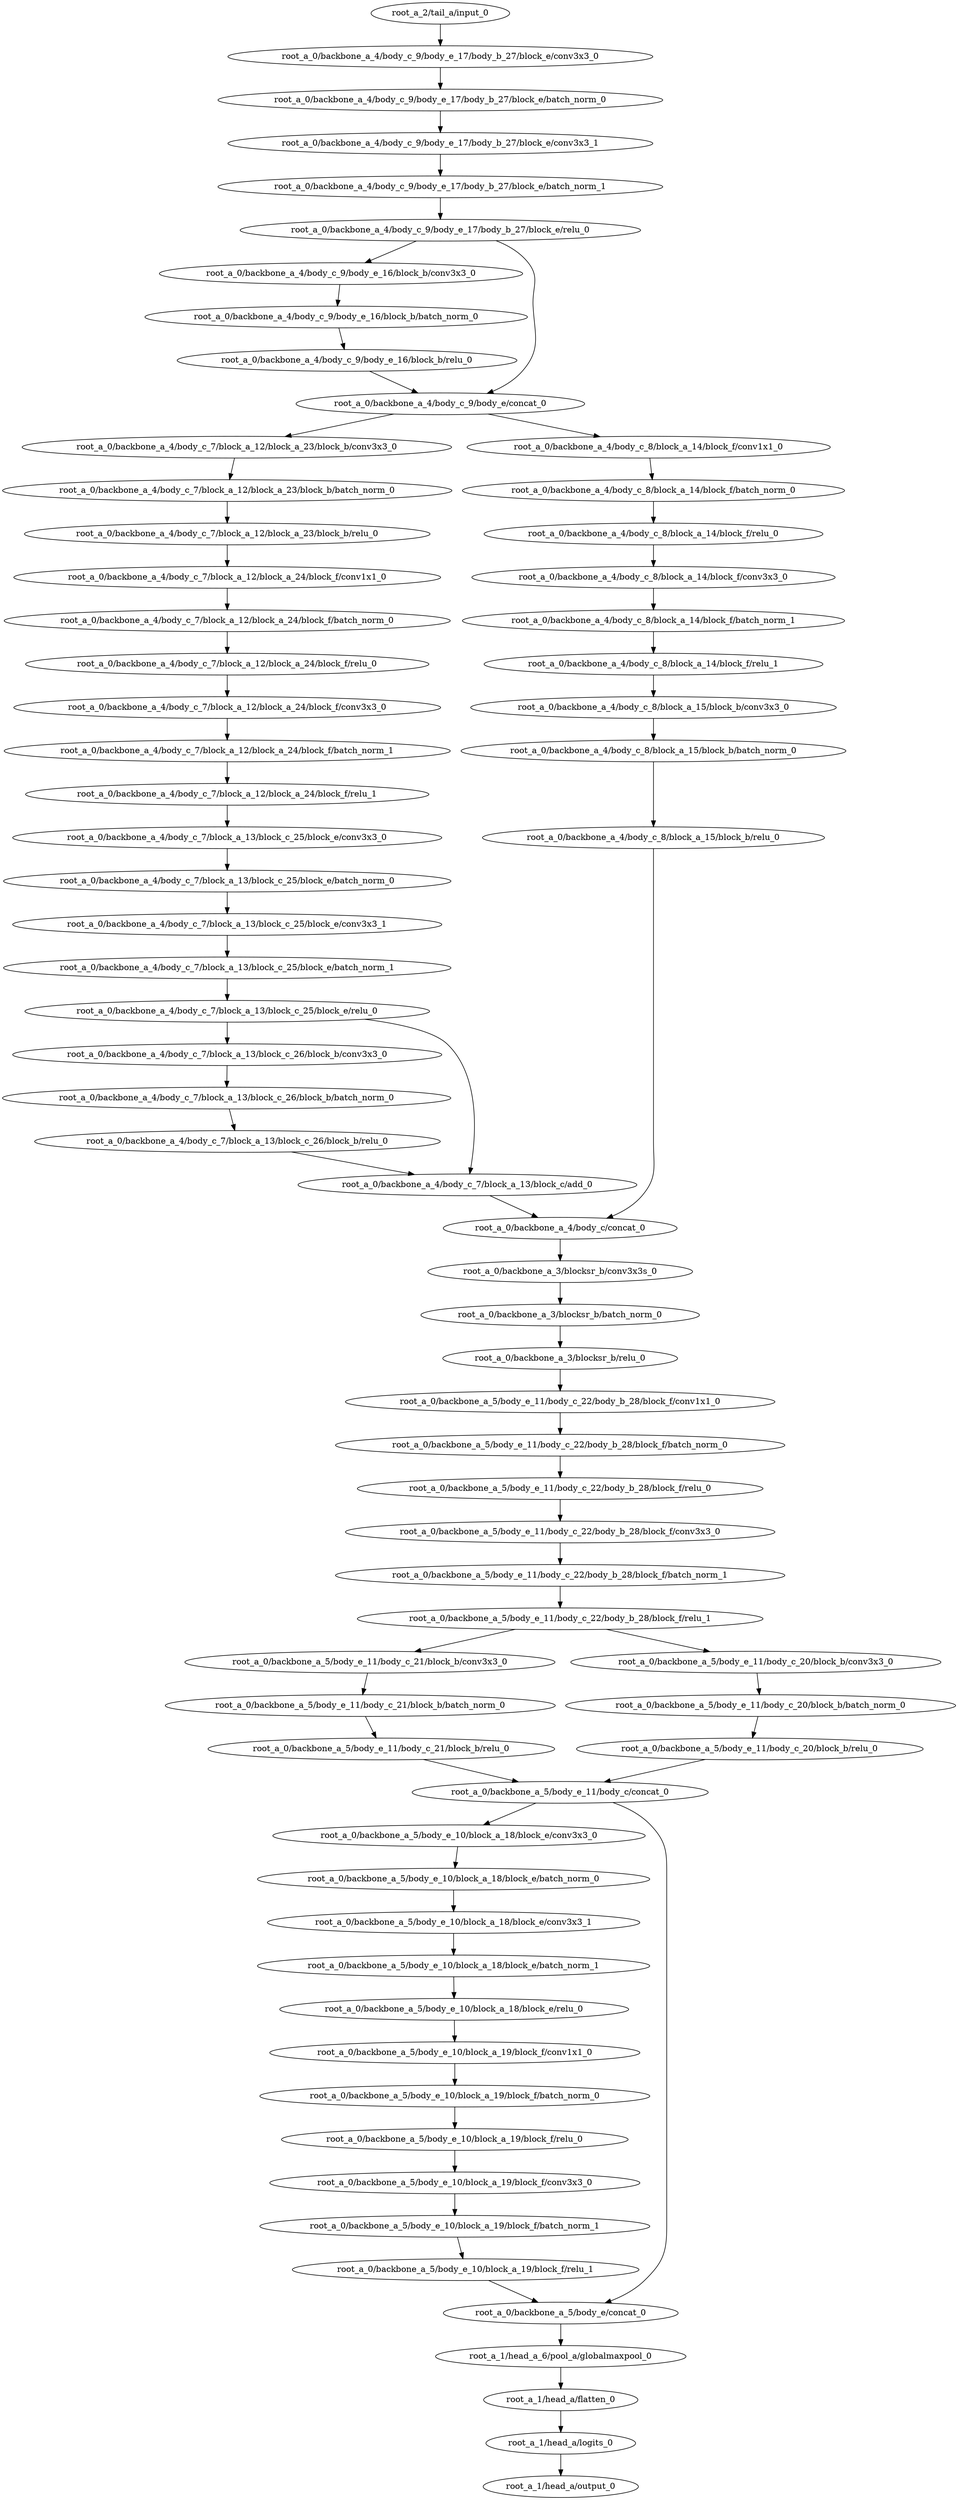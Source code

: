 digraph root_a {
	"root_a_2/tail_a/input_0"
	"root_a_0/backbone_a_4/body_c_9/body_e_17/body_b_27/block_e/conv3x3_0"
	"root_a_0/backbone_a_4/body_c_9/body_e_17/body_b_27/block_e/batch_norm_0"
	"root_a_0/backbone_a_4/body_c_9/body_e_17/body_b_27/block_e/conv3x3_1"
	"root_a_0/backbone_a_4/body_c_9/body_e_17/body_b_27/block_e/batch_norm_1"
	"root_a_0/backbone_a_4/body_c_9/body_e_17/body_b_27/block_e/relu_0"
	"root_a_0/backbone_a_4/body_c_9/body_e_16/block_b/conv3x3_0"
	"root_a_0/backbone_a_4/body_c_9/body_e_16/block_b/batch_norm_0"
	"root_a_0/backbone_a_4/body_c_9/body_e_16/block_b/relu_0"
	"root_a_0/backbone_a_4/body_c_9/body_e/concat_0"
	"root_a_0/backbone_a_4/body_c_7/block_a_12/block_a_23/block_b/conv3x3_0"
	"root_a_0/backbone_a_4/body_c_7/block_a_12/block_a_23/block_b/batch_norm_0"
	"root_a_0/backbone_a_4/body_c_7/block_a_12/block_a_23/block_b/relu_0"
	"root_a_0/backbone_a_4/body_c_7/block_a_12/block_a_24/block_f/conv1x1_0"
	"root_a_0/backbone_a_4/body_c_7/block_a_12/block_a_24/block_f/batch_norm_0"
	"root_a_0/backbone_a_4/body_c_7/block_a_12/block_a_24/block_f/relu_0"
	"root_a_0/backbone_a_4/body_c_7/block_a_12/block_a_24/block_f/conv3x3_0"
	"root_a_0/backbone_a_4/body_c_7/block_a_12/block_a_24/block_f/batch_norm_1"
	"root_a_0/backbone_a_4/body_c_7/block_a_12/block_a_24/block_f/relu_1"
	"root_a_0/backbone_a_4/body_c_7/block_a_13/block_c_25/block_e/conv3x3_0"
	"root_a_0/backbone_a_4/body_c_7/block_a_13/block_c_25/block_e/batch_norm_0"
	"root_a_0/backbone_a_4/body_c_7/block_a_13/block_c_25/block_e/conv3x3_1"
	"root_a_0/backbone_a_4/body_c_7/block_a_13/block_c_25/block_e/batch_norm_1"
	"root_a_0/backbone_a_4/body_c_7/block_a_13/block_c_25/block_e/relu_0"
	"root_a_0/backbone_a_4/body_c_7/block_a_13/block_c_26/block_b/conv3x3_0"
	"root_a_0/backbone_a_4/body_c_7/block_a_13/block_c_26/block_b/batch_norm_0"
	"root_a_0/backbone_a_4/body_c_7/block_a_13/block_c_26/block_b/relu_0"
	"root_a_0/backbone_a_4/body_c_7/block_a_13/block_c/add_0"
	"root_a_0/backbone_a_4/body_c_8/block_a_14/block_f/conv1x1_0"
	"root_a_0/backbone_a_4/body_c_8/block_a_14/block_f/batch_norm_0"
	"root_a_0/backbone_a_4/body_c_8/block_a_14/block_f/relu_0"
	"root_a_0/backbone_a_4/body_c_8/block_a_14/block_f/conv3x3_0"
	"root_a_0/backbone_a_4/body_c_8/block_a_14/block_f/batch_norm_1"
	"root_a_0/backbone_a_4/body_c_8/block_a_14/block_f/relu_1"
	"root_a_0/backbone_a_4/body_c_8/block_a_15/block_b/conv3x3_0"
	"root_a_0/backbone_a_4/body_c_8/block_a_15/block_b/batch_norm_0"
	"root_a_0/backbone_a_4/body_c_8/block_a_15/block_b/relu_0"
	"root_a_0/backbone_a_4/body_c/concat_0"
	"root_a_0/backbone_a_3/blocksr_b/conv3x3s_0"
	"root_a_0/backbone_a_3/blocksr_b/batch_norm_0"
	"root_a_0/backbone_a_3/blocksr_b/relu_0"
	"root_a_0/backbone_a_5/body_e_11/body_c_22/body_b_28/block_f/conv1x1_0"
	"root_a_0/backbone_a_5/body_e_11/body_c_22/body_b_28/block_f/batch_norm_0"
	"root_a_0/backbone_a_5/body_e_11/body_c_22/body_b_28/block_f/relu_0"
	"root_a_0/backbone_a_5/body_e_11/body_c_22/body_b_28/block_f/conv3x3_0"
	"root_a_0/backbone_a_5/body_e_11/body_c_22/body_b_28/block_f/batch_norm_1"
	"root_a_0/backbone_a_5/body_e_11/body_c_22/body_b_28/block_f/relu_1"
	"root_a_0/backbone_a_5/body_e_11/body_c_21/block_b/conv3x3_0"
	"root_a_0/backbone_a_5/body_e_11/body_c_21/block_b/batch_norm_0"
	"root_a_0/backbone_a_5/body_e_11/body_c_21/block_b/relu_0"
	"root_a_0/backbone_a_5/body_e_11/body_c_20/block_b/conv3x3_0"
	"root_a_0/backbone_a_5/body_e_11/body_c_20/block_b/batch_norm_0"
	"root_a_0/backbone_a_5/body_e_11/body_c_20/block_b/relu_0"
	"root_a_0/backbone_a_5/body_e_11/body_c/concat_0"
	"root_a_0/backbone_a_5/body_e_10/block_a_18/block_e/conv3x3_0"
	"root_a_0/backbone_a_5/body_e_10/block_a_18/block_e/batch_norm_0"
	"root_a_0/backbone_a_5/body_e_10/block_a_18/block_e/conv3x3_1"
	"root_a_0/backbone_a_5/body_e_10/block_a_18/block_e/batch_norm_1"
	"root_a_0/backbone_a_5/body_e_10/block_a_18/block_e/relu_0"
	"root_a_0/backbone_a_5/body_e_10/block_a_19/block_f/conv1x1_0"
	"root_a_0/backbone_a_5/body_e_10/block_a_19/block_f/batch_norm_0"
	"root_a_0/backbone_a_5/body_e_10/block_a_19/block_f/relu_0"
	"root_a_0/backbone_a_5/body_e_10/block_a_19/block_f/conv3x3_0"
	"root_a_0/backbone_a_5/body_e_10/block_a_19/block_f/batch_norm_1"
	"root_a_0/backbone_a_5/body_e_10/block_a_19/block_f/relu_1"
	"root_a_0/backbone_a_5/body_e/concat_0"
	"root_a_1/head_a_6/pool_a/globalmaxpool_0"
	"root_a_1/head_a/flatten_0"
	"root_a_1/head_a/logits_0"
	"root_a_1/head_a/output_0"

	"root_a_2/tail_a/input_0" -> "root_a_0/backbone_a_4/body_c_9/body_e_17/body_b_27/block_e/conv3x3_0"
	"root_a_0/backbone_a_4/body_c_9/body_e_17/body_b_27/block_e/conv3x3_0" -> "root_a_0/backbone_a_4/body_c_9/body_e_17/body_b_27/block_e/batch_norm_0"
	"root_a_0/backbone_a_4/body_c_9/body_e_17/body_b_27/block_e/batch_norm_0" -> "root_a_0/backbone_a_4/body_c_9/body_e_17/body_b_27/block_e/conv3x3_1"
	"root_a_0/backbone_a_4/body_c_9/body_e_17/body_b_27/block_e/conv3x3_1" -> "root_a_0/backbone_a_4/body_c_9/body_e_17/body_b_27/block_e/batch_norm_1"
	"root_a_0/backbone_a_4/body_c_9/body_e_17/body_b_27/block_e/batch_norm_1" -> "root_a_0/backbone_a_4/body_c_9/body_e_17/body_b_27/block_e/relu_0"
	"root_a_0/backbone_a_4/body_c_9/body_e_17/body_b_27/block_e/relu_0" -> "root_a_0/backbone_a_4/body_c_9/body_e_16/block_b/conv3x3_0"
	"root_a_0/backbone_a_4/body_c_9/body_e_16/block_b/conv3x3_0" -> "root_a_0/backbone_a_4/body_c_9/body_e_16/block_b/batch_norm_0"
	"root_a_0/backbone_a_4/body_c_9/body_e_16/block_b/batch_norm_0" -> "root_a_0/backbone_a_4/body_c_9/body_e_16/block_b/relu_0"
	"root_a_0/backbone_a_4/body_c_9/body_e_16/block_b/relu_0" -> "root_a_0/backbone_a_4/body_c_9/body_e/concat_0"
	"root_a_0/backbone_a_4/body_c_9/body_e_17/body_b_27/block_e/relu_0" -> "root_a_0/backbone_a_4/body_c_9/body_e/concat_0"
	"root_a_0/backbone_a_4/body_c_9/body_e/concat_0" -> "root_a_0/backbone_a_4/body_c_7/block_a_12/block_a_23/block_b/conv3x3_0"
	"root_a_0/backbone_a_4/body_c_7/block_a_12/block_a_23/block_b/conv3x3_0" -> "root_a_0/backbone_a_4/body_c_7/block_a_12/block_a_23/block_b/batch_norm_0"
	"root_a_0/backbone_a_4/body_c_7/block_a_12/block_a_23/block_b/batch_norm_0" -> "root_a_0/backbone_a_4/body_c_7/block_a_12/block_a_23/block_b/relu_0"
	"root_a_0/backbone_a_4/body_c_7/block_a_12/block_a_23/block_b/relu_0" -> "root_a_0/backbone_a_4/body_c_7/block_a_12/block_a_24/block_f/conv1x1_0"
	"root_a_0/backbone_a_4/body_c_7/block_a_12/block_a_24/block_f/conv1x1_0" -> "root_a_0/backbone_a_4/body_c_7/block_a_12/block_a_24/block_f/batch_norm_0"
	"root_a_0/backbone_a_4/body_c_7/block_a_12/block_a_24/block_f/batch_norm_0" -> "root_a_0/backbone_a_4/body_c_7/block_a_12/block_a_24/block_f/relu_0"
	"root_a_0/backbone_a_4/body_c_7/block_a_12/block_a_24/block_f/relu_0" -> "root_a_0/backbone_a_4/body_c_7/block_a_12/block_a_24/block_f/conv3x3_0"
	"root_a_0/backbone_a_4/body_c_7/block_a_12/block_a_24/block_f/conv3x3_0" -> "root_a_0/backbone_a_4/body_c_7/block_a_12/block_a_24/block_f/batch_norm_1"
	"root_a_0/backbone_a_4/body_c_7/block_a_12/block_a_24/block_f/batch_norm_1" -> "root_a_0/backbone_a_4/body_c_7/block_a_12/block_a_24/block_f/relu_1"
	"root_a_0/backbone_a_4/body_c_7/block_a_12/block_a_24/block_f/relu_1" -> "root_a_0/backbone_a_4/body_c_7/block_a_13/block_c_25/block_e/conv3x3_0"
	"root_a_0/backbone_a_4/body_c_7/block_a_13/block_c_25/block_e/conv3x3_0" -> "root_a_0/backbone_a_4/body_c_7/block_a_13/block_c_25/block_e/batch_norm_0"
	"root_a_0/backbone_a_4/body_c_7/block_a_13/block_c_25/block_e/batch_norm_0" -> "root_a_0/backbone_a_4/body_c_7/block_a_13/block_c_25/block_e/conv3x3_1"
	"root_a_0/backbone_a_4/body_c_7/block_a_13/block_c_25/block_e/conv3x3_1" -> "root_a_0/backbone_a_4/body_c_7/block_a_13/block_c_25/block_e/batch_norm_1"
	"root_a_0/backbone_a_4/body_c_7/block_a_13/block_c_25/block_e/batch_norm_1" -> "root_a_0/backbone_a_4/body_c_7/block_a_13/block_c_25/block_e/relu_0"
	"root_a_0/backbone_a_4/body_c_7/block_a_13/block_c_25/block_e/relu_0" -> "root_a_0/backbone_a_4/body_c_7/block_a_13/block_c_26/block_b/conv3x3_0"
	"root_a_0/backbone_a_4/body_c_7/block_a_13/block_c_26/block_b/conv3x3_0" -> "root_a_0/backbone_a_4/body_c_7/block_a_13/block_c_26/block_b/batch_norm_0"
	"root_a_0/backbone_a_4/body_c_7/block_a_13/block_c_26/block_b/batch_norm_0" -> "root_a_0/backbone_a_4/body_c_7/block_a_13/block_c_26/block_b/relu_0"
	"root_a_0/backbone_a_4/body_c_7/block_a_13/block_c_26/block_b/relu_0" -> "root_a_0/backbone_a_4/body_c_7/block_a_13/block_c/add_0"
	"root_a_0/backbone_a_4/body_c_7/block_a_13/block_c_25/block_e/relu_0" -> "root_a_0/backbone_a_4/body_c_7/block_a_13/block_c/add_0"
	"root_a_0/backbone_a_4/body_c_9/body_e/concat_0" -> "root_a_0/backbone_a_4/body_c_8/block_a_14/block_f/conv1x1_0"
	"root_a_0/backbone_a_4/body_c_8/block_a_14/block_f/conv1x1_0" -> "root_a_0/backbone_a_4/body_c_8/block_a_14/block_f/batch_norm_0"
	"root_a_0/backbone_a_4/body_c_8/block_a_14/block_f/batch_norm_0" -> "root_a_0/backbone_a_4/body_c_8/block_a_14/block_f/relu_0"
	"root_a_0/backbone_a_4/body_c_8/block_a_14/block_f/relu_0" -> "root_a_0/backbone_a_4/body_c_8/block_a_14/block_f/conv3x3_0"
	"root_a_0/backbone_a_4/body_c_8/block_a_14/block_f/conv3x3_0" -> "root_a_0/backbone_a_4/body_c_8/block_a_14/block_f/batch_norm_1"
	"root_a_0/backbone_a_4/body_c_8/block_a_14/block_f/batch_norm_1" -> "root_a_0/backbone_a_4/body_c_8/block_a_14/block_f/relu_1"
	"root_a_0/backbone_a_4/body_c_8/block_a_14/block_f/relu_1" -> "root_a_0/backbone_a_4/body_c_8/block_a_15/block_b/conv3x3_0"
	"root_a_0/backbone_a_4/body_c_8/block_a_15/block_b/conv3x3_0" -> "root_a_0/backbone_a_4/body_c_8/block_a_15/block_b/batch_norm_0"
	"root_a_0/backbone_a_4/body_c_8/block_a_15/block_b/batch_norm_0" -> "root_a_0/backbone_a_4/body_c_8/block_a_15/block_b/relu_0"
	"root_a_0/backbone_a_4/body_c_7/block_a_13/block_c/add_0" -> "root_a_0/backbone_a_4/body_c/concat_0"
	"root_a_0/backbone_a_4/body_c_8/block_a_15/block_b/relu_0" -> "root_a_0/backbone_a_4/body_c/concat_0"
	"root_a_0/backbone_a_4/body_c/concat_0" -> "root_a_0/backbone_a_3/blocksr_b/conv3x3s_0"
	"root_a_0/backbone_a_3/blocksr_b/conv3x3s_0" -> "root_a_0/backbone_a_3/blocksr_b/batch_norm_0"
	"root_a_0/backbone_a_3/blocksr_b/batch_norm_0" -> "root_a_0/backbone_a_3/blocksr_b/relu_0"
	"root_a_0/backbone_a_3/blocksr_b/relu_0" -> "root_a_0/backbone_a_5/body_e_11/body_c_22/body_b_28/block_f/conv1x1_0"
	"root_a_0/backbone_a_5/body_e_11/body_c_22/body_b_28/block_f/conv1x1_0" -> "root_a_0/backbone_a_5/body_e_11/body_c_22/body_b_28/block_f/batch_norm_0"
	"root_a_0/backbone_a_5/body_e_11/body_c_22/body_b_28/block_f/batch_norm_0" -> "root_a_0/backbone_a_5/body_e_11/body_c_22/body_b_28/block_f/relu_0"
	"root_a_0/backbone_a_5/body_e_11/body_c_22/body_b_28/block_f/relu_0" -> "root_a_0/backbone_a_5/body_e_11/body_c_22/body_b_28/block_f/conv3x3_0"
	"root_a_0/backbone_a_5/body_e_11/body_c_22/body_b_28/block_f/conv3x3_0" -> "root_a_0/backbone_a_5/body_e_11/body_c_22/body_b_28/block_f/batch_norm_1"
	"root_a_0/backbone_a_5/body_e_11/body_c_22/body_b_28/block_f/batch_norm_1" -> "root_a_0/backbone_a_5/body_e_11/body_c_22/body_b_28/block_f/relu_1"
	"root_a_0/backbone_a_5/body_e_11/body_c_22/body_b_28/block_f/relu_1" -> "root_a_0/backbone_a_5/body_e_11/body_c_21/block_b/conv3x3_0"
	"root_a_0/backbone_a_5/body_e_11/body_c_21/block_b/conv3x3_0" -> "root_a_0/backbone_a_5/body_e_11/body_c_21/block_b/batch_norm_0"
	"root_a_0/backbone_a_5/body_e_11/body_c_21/block_b/batch_norm_0" -> "root_a_0/backbone_a_5/body_e_11/body_c_21/block_b/relu_0"
	"root_a_0/backbone_a_5/body_e_11/body_c_22/body_b_28/block_f/relu_1" -> "root_a_0/backbone_a_5/body_e_11/body_c_20/block_b/conv3x3_0"
	"root_a_0/backbone_a_5/body_e_11/body_c_20/block_b/conv3x3_0" -> "root_a_0/backbone_a_5/body_e_11/body_c_20/block_b/batch_norm_0"
	"root_a_0/backbone_a_5/body_e_11/body_c_20/block_b/batch_norm_0" -> "root_a_0/backbone_a_5/body_e_11/body_c_20/block_b/relu_0"
	"root_a_0/backbone_a_5/body_e_11/body_c_21/block_b/relu_0" -> "root_a_0/backbone_a_5/body_e_11/body_c/concat_0"
	"root_a_0/backbone_a_5/body_e_11/body_c_20/block_b/relu_0" -> "root_a_0/backbone_a_5/body_e_11/body_c/concat_0"
	"root_a_0/backbone_a_5/body_e_11/body_c/concat_0" -> "root_a_0/backbone_a_5/body_e_10/block_a_18/block_e/conv3x3_0"
	"root_a_0/backbone_a_5/body_e_10/block_a_18/block_e/conv3x3_0" -> "root_a_0/backbone_a_5/body_e_10/block_a_18/block_e/batch_norm_0"
	"root_a_0/backbone_a_5/body_e_10/block_a_18/block_e/batch_norm_0" -> "root_a_0/backbone_a_5/body_e_10/block_a_18/block_e/conv3x3_1"
	"root_a_0/backbone_a_5/body_e_10/block_a_18/block_e/conv3x3_1" -> "root_a_0/backbone_a_5/body_e_10/block_a_18/block_e/batch_norm_1"
	"root_a_0/backbone_a_5/body_e_10/block_a_18/block_e/batch_norm_1" -> "root_a_0/backbone_a_5/body_e_10/block_a_18/block_e/relu_0"
	"root_a_0/backbone_a_5/body_e_10/block_a_18/block_e/relu_0" -> "root_a_0/backbone_a_5/body_e_10/block_a_19/block_f/conv1x1_0"
	"root_a_0/backbone_a_5/body_e_10/block_a_19/block_f/conv1x1_0" -> "root_a_0/backbone_a_5/body_e_10/block_a_19/block_f/batch_norm_0"
	"root_a_0/backbone_a_5/body_e_10/block_a_19/block_f/batch_norm_0" -> "root_a_0/backbone_a_5/body_e_10/block_a_19/block_f/relu_0"
	"root_a_0/backbone_a_5/body_e_10/block_a_19/block_f/relu_0" -> "root_a_0/backbone_a_5/body_e_10/block_a_19/block_f/conv3x3_0"
	"root_a_0/backbone_a_5/body_e_10/block_a_19/block_f/conv3x3_0" -> "root_a_0/backbone_a_5/body_e_10/block_a_19/block_f/batch_norm_1"
	"root_a_0/backbone_a_5/body_e_10/block_a_19/block_f/batch_norm_1" -> "root_a_0/backbone_a_5/body_e_10/block_a_19/block_f/relu_1"
	"root_a_0/backbone_a_5/body_e_10/block_a_19/block_f/relu_1" -> "root_a_0/backbone_a_5/body_e/concat_0"
	"root_a_0/backbone_a_5/body_e_11/body_c/concat_0" -> "root_a_0/backbone_a_5/body_e/concat_0"
	"root_a_0/backbone_a_5/body_e/concat_0" -> "root_a_1/head_a_6/pool_a/globalmaxpool_0"
	"root_a_1/head_a_6/pool_a/globalmaxpool_0" -> "root_a_1/head_a/flatten_0"
	"root_a_1/head_a/flatten_0" -> "root_a_1/head_a/logits_0"
	"root_a_1/head_a/logits_0" -> "root_a_1/head_a/output_0"

}